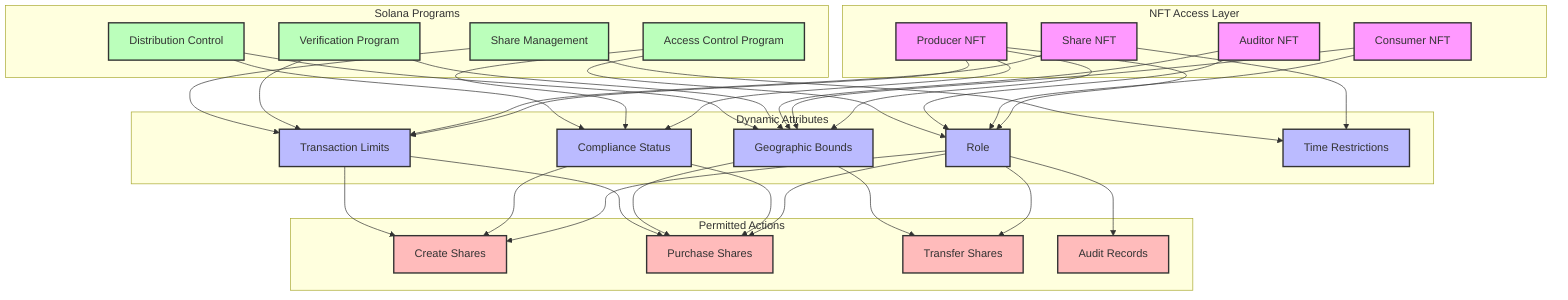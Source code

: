 graph TB
    subgraph NFT_Layer["NFT Access Layer"]
        P_NFT[Producer NFT]
        C_NFT[Consumer NFT]
        A_NFT[Auditor NFT]
        S_NFT[Share NFT]
    end

    subgraph Attributes["Dynamic Attributes"]
        Role[Role]
        Compliance[Compliance Status]
        Geo[Geographic Bounds]
        Limits[Transaction Limits]
        Time[Time Restrictions]
    end

    subgraph Programs["Solana Programs"]
        Access[Access Control Program]
        Verify[Verification Program]
        Share[Share Management]
        Distribute[Distribution Control]
    end

    subgraph Actions["Permitted Actions"]
        Create[Create Shares]
        Purchase[Purchase Shares]
        Transfer[Transfer Shares]
        Audit[Audit Records]
    end

    %% NFT connections to attributes
    P_NFT --> Role
    P_NFT --> Compliance
    P_NFT --> Geo
    P_NFT --> Limits
    
    C_NFT --> Role
    C_NFT --> Geo
    
    A_NFT --> Role
    A_NFT --> Geo
    
    S_NFT --> Limits
    S_NFT --> Time

    %% Program validations
    Access --> Role
    Access --> Compliance
    
    Verify --> Geo
    Verify --> Limits
    
    Share --> Time
    Share --> Limits
    
    Distribute --> Compliance
    Distribute --> Geo

    %% Action permissions
    Role --> Create
    Role --> Purchase
    Role --> Transfer
    Role --> Audit
    
    Compliance --> Create
    Compliance --> Purchase
    
    Geo --> Purchase
    Geo --> Transfer
    
    Limits --> Create
    Limits --> Purchase

    %% Styling
    classDef nft fill:#f9f,stroke:#333,stroke-width:2px
    classDef attr fill:#bbf,stroke:#333,stroke-width:2px
    classDef prog fill:#bfb,stroke:#333,stroke-width:2px
    classDef action fill:#fbb,stroke:#333,stroke-width:2px

    class P_NFT,C_NFT,A_NFT,S_NFT nft
    class Role,Compliance,Geo,Limits,Time attr
    class Access,Verify,Share,Distribute prog
    class Create,Purchase,Transfer,Audit action